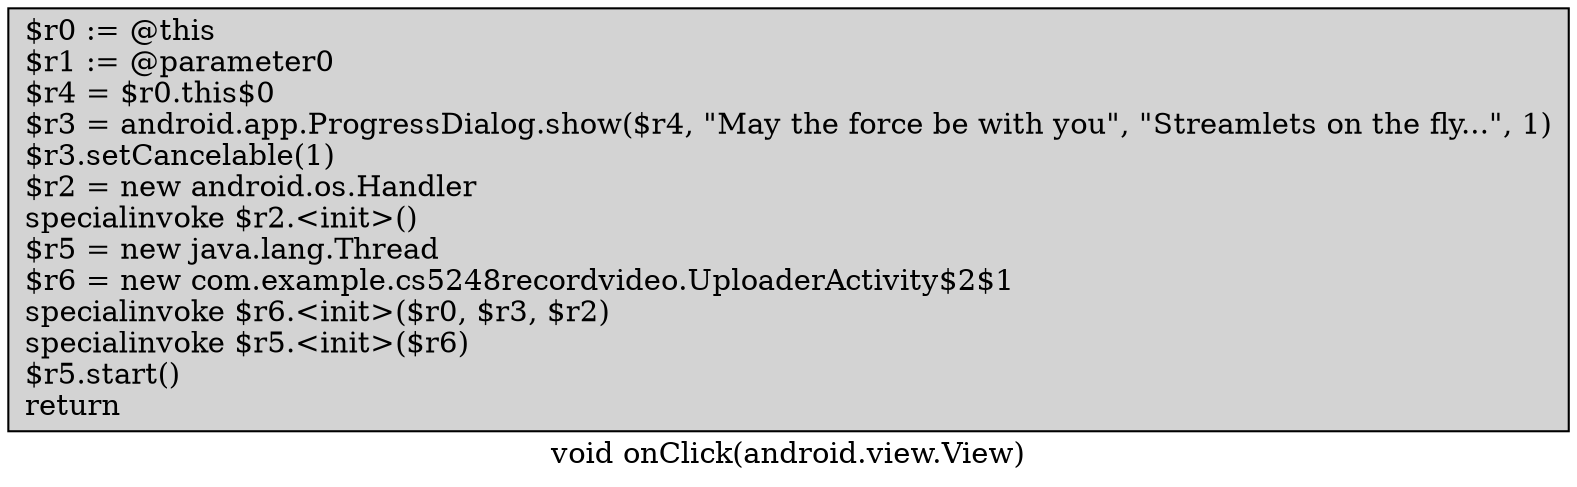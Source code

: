 digraph "void onClick(android.view.View)" {
    label="void onClick(android.view.View)";
    node [shape=box];
    "0" [style=filled,fillcolor=gray,style=filled,fillcolor=lightgray,label="$r0 := @this\l$r1 := @parameter0\l$r4 = $r0.this$0\l$r3 = android.app.ProgressDialog.show($r4, \"May the force be with you\", \"Streamlets on the fly...\", 1)\l$r3.setCancelable(1)\l$r2 = new android.os.Handler\lspecialinvoke $r2.<init>()\l$r5 = new java.lang.Thread\l$r6 = new com.example.cs5248recordvideo.UploaderActivity$2$1\lspecialinvoke $r6.<init>($r0, $r3, $r2)\lspecialinvoke $r5.<init>($r6)\l$r5.start()\lreturn\l",];
}
